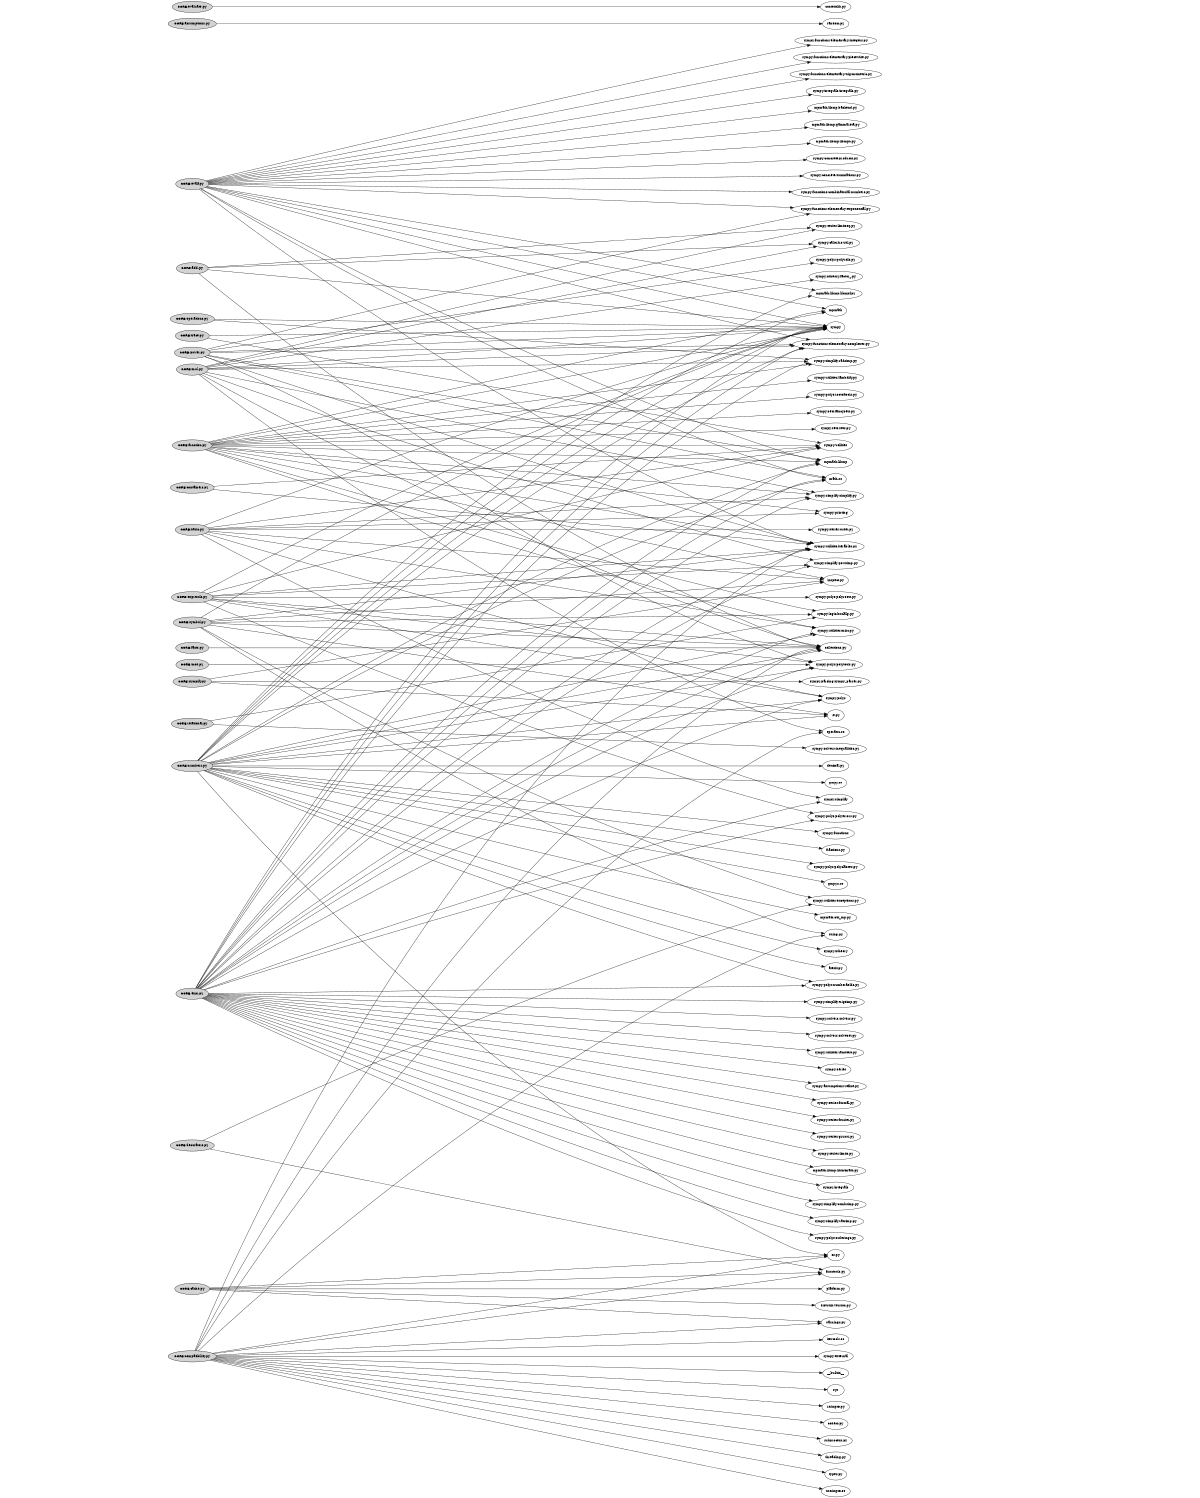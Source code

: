 
# This file was generated by sfood-graph.

strict digraph "dependencies" {
    graph [
        rankdir = "LR",
        overlap = "scale",
        size = "8,10",
        ratio = "fill",
        fontsize = "16",
        fontname = "Helvetica",
        clusterrank = "local"
        ]

       node [
           fontsize=10
           shape=ellipse
           // style=filled
           // shape=box
       ];

"CORE/add.py"  [style=filled];
"CORE/add.py" -> "sympy";
"CORE/add.py" -> "sympy/calculus/util.py";
"CORE/add.py" -> "sympy/series/limitseq.py";
"CORE/add.py" -> "collections.py";
"CORE/assumptions.py"  [style=filled];
"CORE/assumptions.py" -> "random.py";
"CORE/basic.py"  [style=filled];
"CORE/basic.py" -> "sympy";
"CORE/basic.py" -> "sympy/polys";
"CORE/basic.py" -> "sympy/printing";
"CORE/basic.py" -> "sympy/series/order.py";
"CORE/basic.py" -> "sympy/simplify";
"CORE/basic.py" -> "sympy/simplify/simplify.py";
"CORE/basic.py" -> "sympy/utilities";
"CORE/basic.py" -> "sympy/utilities/misc.py";
"CORE/basic.py" -> "inspect.py";
"CORE/cache.py"  [style=filled];
"CORE/cache.py" -> "distutils/version.py";
"CORE/cache.py" -> "functools.py";
"CORE/cache.py" -> "os.py";
"CORE/cache.py" -> "platform.py";
"CORE/cache.py" -> "warnings.py";
"CORE/compatibility.py"  [style=filled];
"CORE/compatibility.py" -> "sympy/external";
"CORE/compatibility.py" -> "sympy/utilities/iterables.py";
"CORE/compatibility.py" -> "__builtin__";
"CORE/compatibility.py" -> "sys";
"CORE/compatibility.py" -> "StringIO.py";
"CORE/compatibility.py" -> "codecs.py";
"CORE/compatibility.py" -> "collections.py";
"CORE/compatibility.py" -> "functools.py";
"CORE/compatibility.py" -> "os.py";
"CORE/compatibility.py" -> "string.py";
"CORE/compatibility.py" -> "subprocess.py";
"CORE/compatibility.py" -> "threading.py";
"CORE/compatibility.py" -> "types.py";
"CORE/compatibility.py" -> "warnings.py";
"CORE/compatibility.py" -> "cStringIO.so";
"CORE/compatibility.py" -> "itertools.so";
"CORE/compatibility.py" -> "operator.so";
"CORE/containers.py"  [style=filled];
"CORE/containers.py" -> "sympy/utilities";
"CORE/containers.py" -> "sympy/utilities/iterables.py";
"CORE/decorators.py"  [style=filled];
"CORE/decorators.py" -> "sympy/utilities/exceptions.py";
"CORE/decorators.py" -> "functools.py";
"CORE/evalf.py"  [style=filled];
"CORE/evalf.py" -> "sympy";
"CORE/evalf.py" -> "sympy/concrete/products.py";
"CORE/evalf.py" -> "sympy/concrete/summations.py";
"CORE/evalf.py" -> "sympy/functions/combinatorial/numbers.py";
"CORE/evalf.py" -> "sympy/functions/elementary/complexes.py";
"CORE/evalf.py" -> "sympy/functions/elementary/exponential.py";
"CORE/evalf.py" -> "sympy/functions/elementary/integers.py";
"CORE/evalf.py" -> "sympy/functions/elementary/piecewise.py";
"CORE/evalf.py" -> "sympy/functions/elementary/trigonometric.py";
"CORE/evalf.py" -> "sympy/integrals/integrals.py";
"CORE/evalf.py" -> "sympy/utilities/iterables.py";
"CORE/evalf.py" -> "mpmath";
"CORE/evalf.py" -> "mpmath/libmp";
"CORE/evalf.py" -> "mpmath/libmp/backend.py";
"CORE/evalf.py" -> "mpmath/libmp/gammazeta.py";
"CORE/evalf.py" -> "mpmath/libmp/libmpc.py";
"CORE/evalf.py" -> "mpmath/libmp/libmpf.py";
"CORE/evalf.py" -> "math.so";
"CORE/evaluate.py"  [style=filled];
"CORE/evaluate.py" -> "contextlib.py";
"CORE/expr.py"  [style=filled];
"CORE/expr.py" -> "sympy";
"CORE/expr.py" -> "sympy/assumptions/refine.py";
"CORE/expr.py" -> "sympy/functions/elementary/complexes.py";
"CORE/expr.py" -> "sympy/integrals";
"CORE/expr.py" -> "sympy/polys";
"CORE/expr.py" -> "sympy/polys/numberfields.py";
"CORE/expr.py" -> "sympy/polys/orderings.py";
"CORE/expr.py" -> "sympy/polys/polyerrors.py";
"CORE/expr.py" -> "sympy/polys/polytools.py";
"CORE/expr.py" -> "sympy/series";
"CORE/expr.py" -> "sympy/series/formal.py";
"CORE/expr.py" -> "sympy/series/fourier.py";
"CORE/expr.py" -> "sympy/series/gruntz.py";
"CORE/expr.py" -> "sympy/series/limits.py";
"CORE/expr.py" -> "sympy/simplify";
"CORE/expr.py" -> "sympy/simplify/combsimp.py";
"CORE/expr.py" -> "sympy/simplify/powsimp.py";
"CORE/expr.py" -> "sympy/simplify/radsimp.py";
"CORE/expr.py" -> "sympy/simplify/ratsimp.py";
"CORE/expr.py" -> "sympy/simplify/simplify.py";
"CORE/expr.py" -> "sympy/simplify/trigsimp.py";
"CORE/expr.py" -> "sympy/solvers/solvers.py";
"CORE/expr.py" -> "sympy/solvers/solveset.py";
"CORE/expr.py" -> "sympy/utilities/iterables.py";
"CORE/expr.py" -> "sympy/utilities/misc.py";
"CORE/expr.py" -> "sympy/utilities/randtest.py";
"CORE/expr.py" -> "mpmath/libmp";
"CORE/expr.py" -> "mpmath/libmp/libintmath.py";
"CORE/expr.py" -> "collections.py";
"CORE/expr.py" -> "math.so";
"CORE/exprtools.py"  [style=filled];
"CORE/exprtools.py" -> "sympy";
"CORE/exprtools.py" -> "sympy/polys";
"CORE/exprtools.py" -> "sympy/polys/polyerrors.py";
"CORE/exprtools.py" -> "sympy/polys/polyroots.py";
"CORE/exprtools.py" -> "sympy/polys/polytools.py";
"CORE/exprtools.py" -> "sympy/simplify/powsimp.py";
"CORE/exprtools.py" -> "sympy/utilities";
"CORE/exprtools.py" -> "sympy/utilities/iterables.py";
"CORE/exprtools.py" -> "collections.py";
"CORE/facts.py"  [style=filled];
"CORE/facts.py" -> "collections.py";
"CORE/function.py"  [style=filled];
"CORE/function.py" -> "sympy";
"CORE/function.py" -> "sympy/logic/boolalg.py";
"CORE/function.py" -> "sympy/polys/rootoftools.py";
"CORE/function.py" -> "sympy/printing";
"CORE/function.py" -> "sympy/sets/fancysets.py";
"CORE/function.py" -> "sympy/sets/sets.py";
"CORE/function.py" -> "sympy/simplify/radsimp.py";
"CORE/function.py" -> "sympy/simplify/simplify.py";
"CORE/function.py" -> "sympy/utilities";
"CORE/function.py" -> "sympy/utilities/iterables.py";
"CORE/function.py" -> "sympy/utilities/lambdify.py";
"CORE/function.py" -> "sympy/utilities/misc.py";
"CORE/function.py" -> "mpmath";
"CORE/function.py" -> "mpmath/libmp";
"CORE/function.py" -> "inspect.py";
"CORE/mod.py"  [style=filled];
"CORE/mod.py" -> "sympy/polys/polytools.py";
"CORE/mul.py"  [style=filled];
"CORE/mul.py" -> "sympy";
"CORE/mul.py" -> "sympy/calculus/util.py";
"CORE/mul.py" -> "sympy/functions/elementary/complexes.py";
"CORE/mul.py" -> "sympy/ntheory/factor_.py";
"CORE/mul.py" -> "sympy/series/limitseq.py";
"CORE/mul.py" -> "sympy/simplify/powsimp.py";
"CORE/mul.py" -> "sympy/simplify/radsimp.py";
"CORE/mul.py" -> "sympy/simplify/simplify.py";
"CORE/mul.py" -> "collections.py";
"CORE/mul.py" -> "operator.so";
"CORE/numbers.py"  [style=filled];
"CORE/numbers.py" -> "sympy";
"CORE/numbers.py" -> "sympy/functions";
"CORE/numbers.py" -> "sympy/functions/elementary/complexes.py";
"CORE/numbers.py" -> "sympy/ntheory";
"CORE/numbers.py" -> "sympy/polys";
"CORE/numbers.py" -> "sympy/polys/numberfields.py";
"CORE/numbers.py" -> "sympy/polys/polyclasses.py";
"CORE/numbers.py" -> "sympy/polys/polytools.py";
"CORE/numbers.py" -> "sympy/utilities/misc.py";
"CORE/numbers.py" -> "mpmath";
"CORE/numbers.py" -> "mpmath/ctx_mp.py";
"CORE/numbers.py" -> "mpmath/libmp";
"CORE/numbers.py" -> "mpmath/libmp/libmpf.py";
"CORE/numbers.py" -> "atexit.py";
"CORE/numbers.py" -> "collections.py";
"CORE/numbers.py" -> "decimal.py";
"CORE/numbers.py" -> "fractions.py";
"CORE/numbers.py" -> "os.py";
"CORE/numbers.py" -> "re.py";
"CORE/numbers.py" -> "math.so";
"CORE/numbers.py" -> "gmpy.so";
"CORE/numbers.py" -> "gmpy2.so";
"CORE/operations.py"  [style=filled];
"CORE/operations.py" -> "sympy";
"CORE/operations.py" -> "sympy/simplify/radsimp.py";
"CORE/power.py"  [style=filled];
"CORE/power.py" -> "sympy";
"CORE/power.py" -> "sympy/functions/elementary/complexes.py";
"CORE/power.py" -> "sympy/functions/elementary/exponential.py";
"CORE/power.py" -> "sympy/polys/polytools.py";
"CORE/power.py" -> "sympy/polys/polyutils.py";
"CORE/power.py" -> "sympy/utilities/iterables.py";
"CORE/power.py" -> "mpmath/libmp";
"CORE/power.py" -> "math.so";
"CORE/relational.py"  [style=filled];
"CORE/relational.py" -> "sympy/logic/boolalg.py";
"CORE/relational.py" -> "sympy/solvers/inequalities.py";
"CORE/symbol.py"  [style=filled];
"CORE/symbol.py" -> "sympy";
"CORE/symbol.py" -> "sympy/logic/boolalg.py";
"CORE/symbol.py" -> "sympy/utilities/exceptions.py";
"CORE/symbol.py" -> "sympy/utilities/iterables.py";
"CORE/symbol.py" -> "collections.py";
"CORE/symbol.py" -> "inspect.py";
"CORE/symbol.py" -> "re.py";
"CORE/symbol.py" -> "string.py";
"CORE/sympify.py"  [style=filled];
"CORE/sympify.py" -> "sympy/parsing/sympy_parser.py";
"CORE/sympify.py" -> "inspect.py";
"CORE/sympify.py" -> "re.py";
"CORE/trace.py"  [style=filled];
"CORE/trace.py" -> "sympy";
"CORE/trace.py" -> "sympy/utilities";


}
